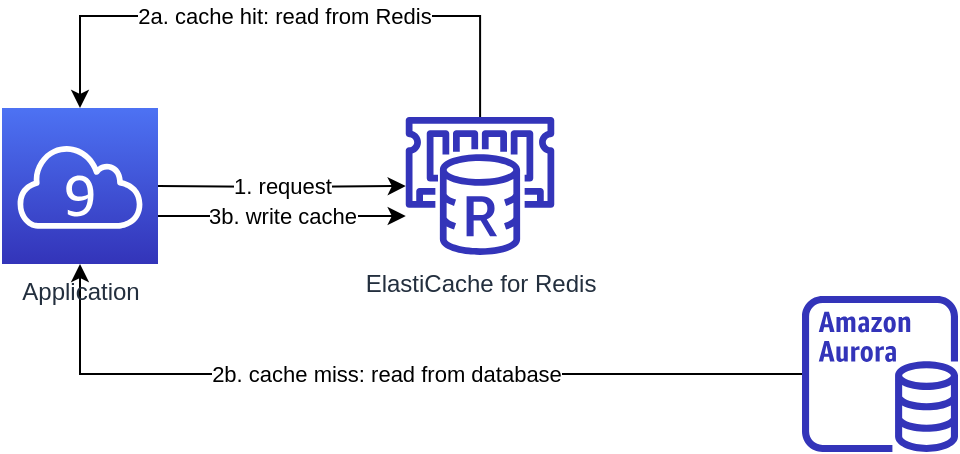 <mxfile version="12.4.8" type="device" pages="2"><diagram id="CSjapMjAzXL4yj1p-QAZ" name="overall"><mxGraphModel dx="946" dy="595" grid="1" gridSize="10" guides="1" tooltips="1" connect="1" arrows="1" fold="1" page="1" pageScale="1" pageWidth="1169" pageHeight="827" math="0" shadow="0"><root><mxCell id="0"/><mxCell id="1" parent="0"/><mxCell id="B7-2owkt4NvS87NAXJQ5-6" value="2a. cache hit: read from Redis" style="edgeStyle=orthogonalEdgeStyle;rounded=0;orthogonalLoop=1;jettySize=auto;html=1;" parent="1" source="B7-2owkt4NvS87NAXJQ5-2" edge="1"><mxGeometry relative="1" as="geometry"><mxPoint x="119" y="226" as="targetPoint"/><Array as="points"><mxPoint x="319" y="180"/><mxPoint x="119" y="180"/></Array></mxGeometry></mxCell><mxCell id="B7-2owkt4NvS87NAXJQ5-2" value="ElastiCache for Redis" style="outlineConnect=0;fontColor=#232F3E;gradientColor=none;fillColor=#3334B9;strokeColor=none;dashed=0;verticalLabelPosition=bottom;verticalAlign=top;align=center;html=1;fontSize=12;fontStyle=0;aspect=fixed;pointerEvents=1;shape=mxgraph.aws4.elasticache_for_redis;" parent="1" vertex="1"><mxGeometry x="280" y="230.5" width="78" height="69" as="geometry"/></mxCell><mxCell id="B7-2owkt4NvS87NAXJQ5-5" value="1. request" style="edgeStyle=orthogonalEdgeStyle;rounded=0;orthogonalLoop=1;jettySize=auto;html=1;" parent="1" target="B7-2owkt4NvS87NAXJQ5-2" edge="1"><mxGeometry relative="1" as="geometry"><mxPoint x="158" y="265" as="sourcePoint"/><mxPoint x="238" y="265" as="targetPoint"/></mxGeometry></mxCell><mxCell id="B7-2owkt4NvS87NAXJQ5-9" value="3b. write cache" style="edgeStyle=orthogonalEdgeStyle;rounded=0;orthogonalLoop=1;jettySize=auto;html=1;" parent="1" target="B7-2owkt4NvS87NAXJQ5-2" edge="1"><mxGeometry relative="1" as="geometry"><mxPoint x="158" y="280" as="sourcePoint"/><Array as="points"><mxPoint x="190" y="280"/><mxPoint x="190" y="280"/></Array></mxGeometry></mxCell><mxCell id="B7-2owkt4NvS87NAXJQ5-12" value="2b. cache miss: read from database" style="edgeStyle=orthogonalEdgeStyle;rounded=0;orthogonalLoop=1;jettySize=auto;html=1;" parent="1" source="B7-2owkt4NvS87NAXJQ5-7" target="B7-2owkt4NvS87NAXJQ5-13" edge="1"><mxGeometry relative="1" as="geometry"><mxPoint x="120" y="310" as="targetPoint"/></mxGeometry></mxCell><mxCell id="B7-2owkt4NvS87NAXJQ5-7" value="" style="outlineConnect=0;fontColor=#232F3E;gradientColor=none;fillColor=#3334B9;strokeColor=none;dashed=0;verticalLabelPosition=bottom;verticalAlign=top;align=center;html=1;fontSize=12;fontStyle=0;aspect=fixed;pointerEvents=1;shape=mxgraph.aws4.aurora_instance;" parent="1" vertex="1"><mxGeometry x="480" y="320" width="78" height="78" as="geometry"/></mxCell><mxCell id="B7-2owkt4NvS87NAXJQ5-13" value="Application" style="outlineConnect=0;fontColor=#232F3E;gradientColor=#4D72F3;gradientDirection=north;fillColor=#3334B9;strokeColor=#ffffff;dashed=0;verticalLabelPosition=bottom;verticalAlign=top;align=center;html=1;fontSize=12;fontStyle=0;aspect=fixed;shape=mxgraph.aws4.resourceIcon;resIcon=mxgraph.aws4.cloud9;" parent="1" vertex="1"><mxGeometry x="80" y="226" width="78" height="78" as="geometry"/></mxCell></root></mxGraphModel></diagram><diagram id="Ha73tDqSbzU-zd1diaL1" name="multi-az"><mxGraphModel dx="946" dy="595" grid="1" gridSize="10" guides="1" tooltips="1" connect="1" arrows="1" fold="1" page="1" pageScale="1" pageWidth="1169" pageHeight="827" math="0" shadow="0"><root><mxCell id="f8ivW2MrkOW600Z8F7Pw-0"/><mxCell id="f8ivW2MrkOW600Z8F7Pw-1" parent="f8ivW2MrkOW600Z8F7Pw-0"/><mxCell id="yC10u4-qPVjrAJwsEamu-1" value="AZ1" style="fillColor=none;strokeColor=#147EBA;dashed=1;verticalAlign=top;fontStyle=0;fontColor=#147EBA;" vertex="1" parent="f8ivW2MrkOW600Z8F7Pw-1"><mxGeometry x="254" y="200" width="130" height="130" as="geometry"/></mxCell><mxCell id="yC10u4-qPVjrAJwsEamu-4" value="" style="edgeStyle=orthogonalEdgeStyle;rounded=0;orthogonalLoop=1;jettySize=auto;html=1;" edge="1" parent="f8ivW2MrkOW600Z8F7Pw-1" source="yC10u4-qPVjrAJwsEamu-0" target="yC10u4-qPVjrAJwsEamu-3"><mxGeometry relative="1" as="geometry"/></mxCell><mxCell id="yC10u4-qPVjrAJwsEamu-0" value="Primary" style="outlineConnect=0;fontColor=#232F3E;gradientColor=none;fillColor=#3334B9;strokeColor=none;dashed=0;verticalLabelPosition=bottom;verticalAlign=top;align=center;html=1;fontSize=12;fontStyle=0;aspect=fixed;pointerEvents=1;shape=mxgraph.aws4.elasticache_for_redis;" vertex="1" parent="f8ivW2MrkOW600Z8F7Pw-1"><mxGeometry x="280" y="230.5" width="78" height="69" as="geometry"/></mxCell><mxCell id="yC10u4-qPVjrAJwsEamu-2" value="AZ2" style="fillColor=none;strokeColor=#147EBA;dashed=1;verticalAlign=top;fontStyle=0;fontColor=#147EBA;" vertex="1" parent="f8ivW2MrkOW600Z8F7Pw-1"><mxGeometry x="410" y="200" width="130" height="130" as="geometry"/></mxCell><mxCell id="yC10u4-qPVjrAJwsEamu-3" value="Replica" style="outlineConnect=0;fontColor=#232F3E;gradientColor=none;fillColor=#3334B9;strokeColor=none;dashed=0;verticalLabelPosition=bottom;verticalAlign=top;align=center;html=1;fontSize=12;fontStyle=0;aspect=fixed;pointerEvents=1;shape=mxgraph.aws4.elasticache_for_redis;" vertex="1" parent="f8ivW2MrkOW600Z8F7Pw-1"><mxGeometry x="436" y="230.5" width="78" height="69" as="geometry"/></mxCell></root></mxGraphModel></diagram></mxfile>